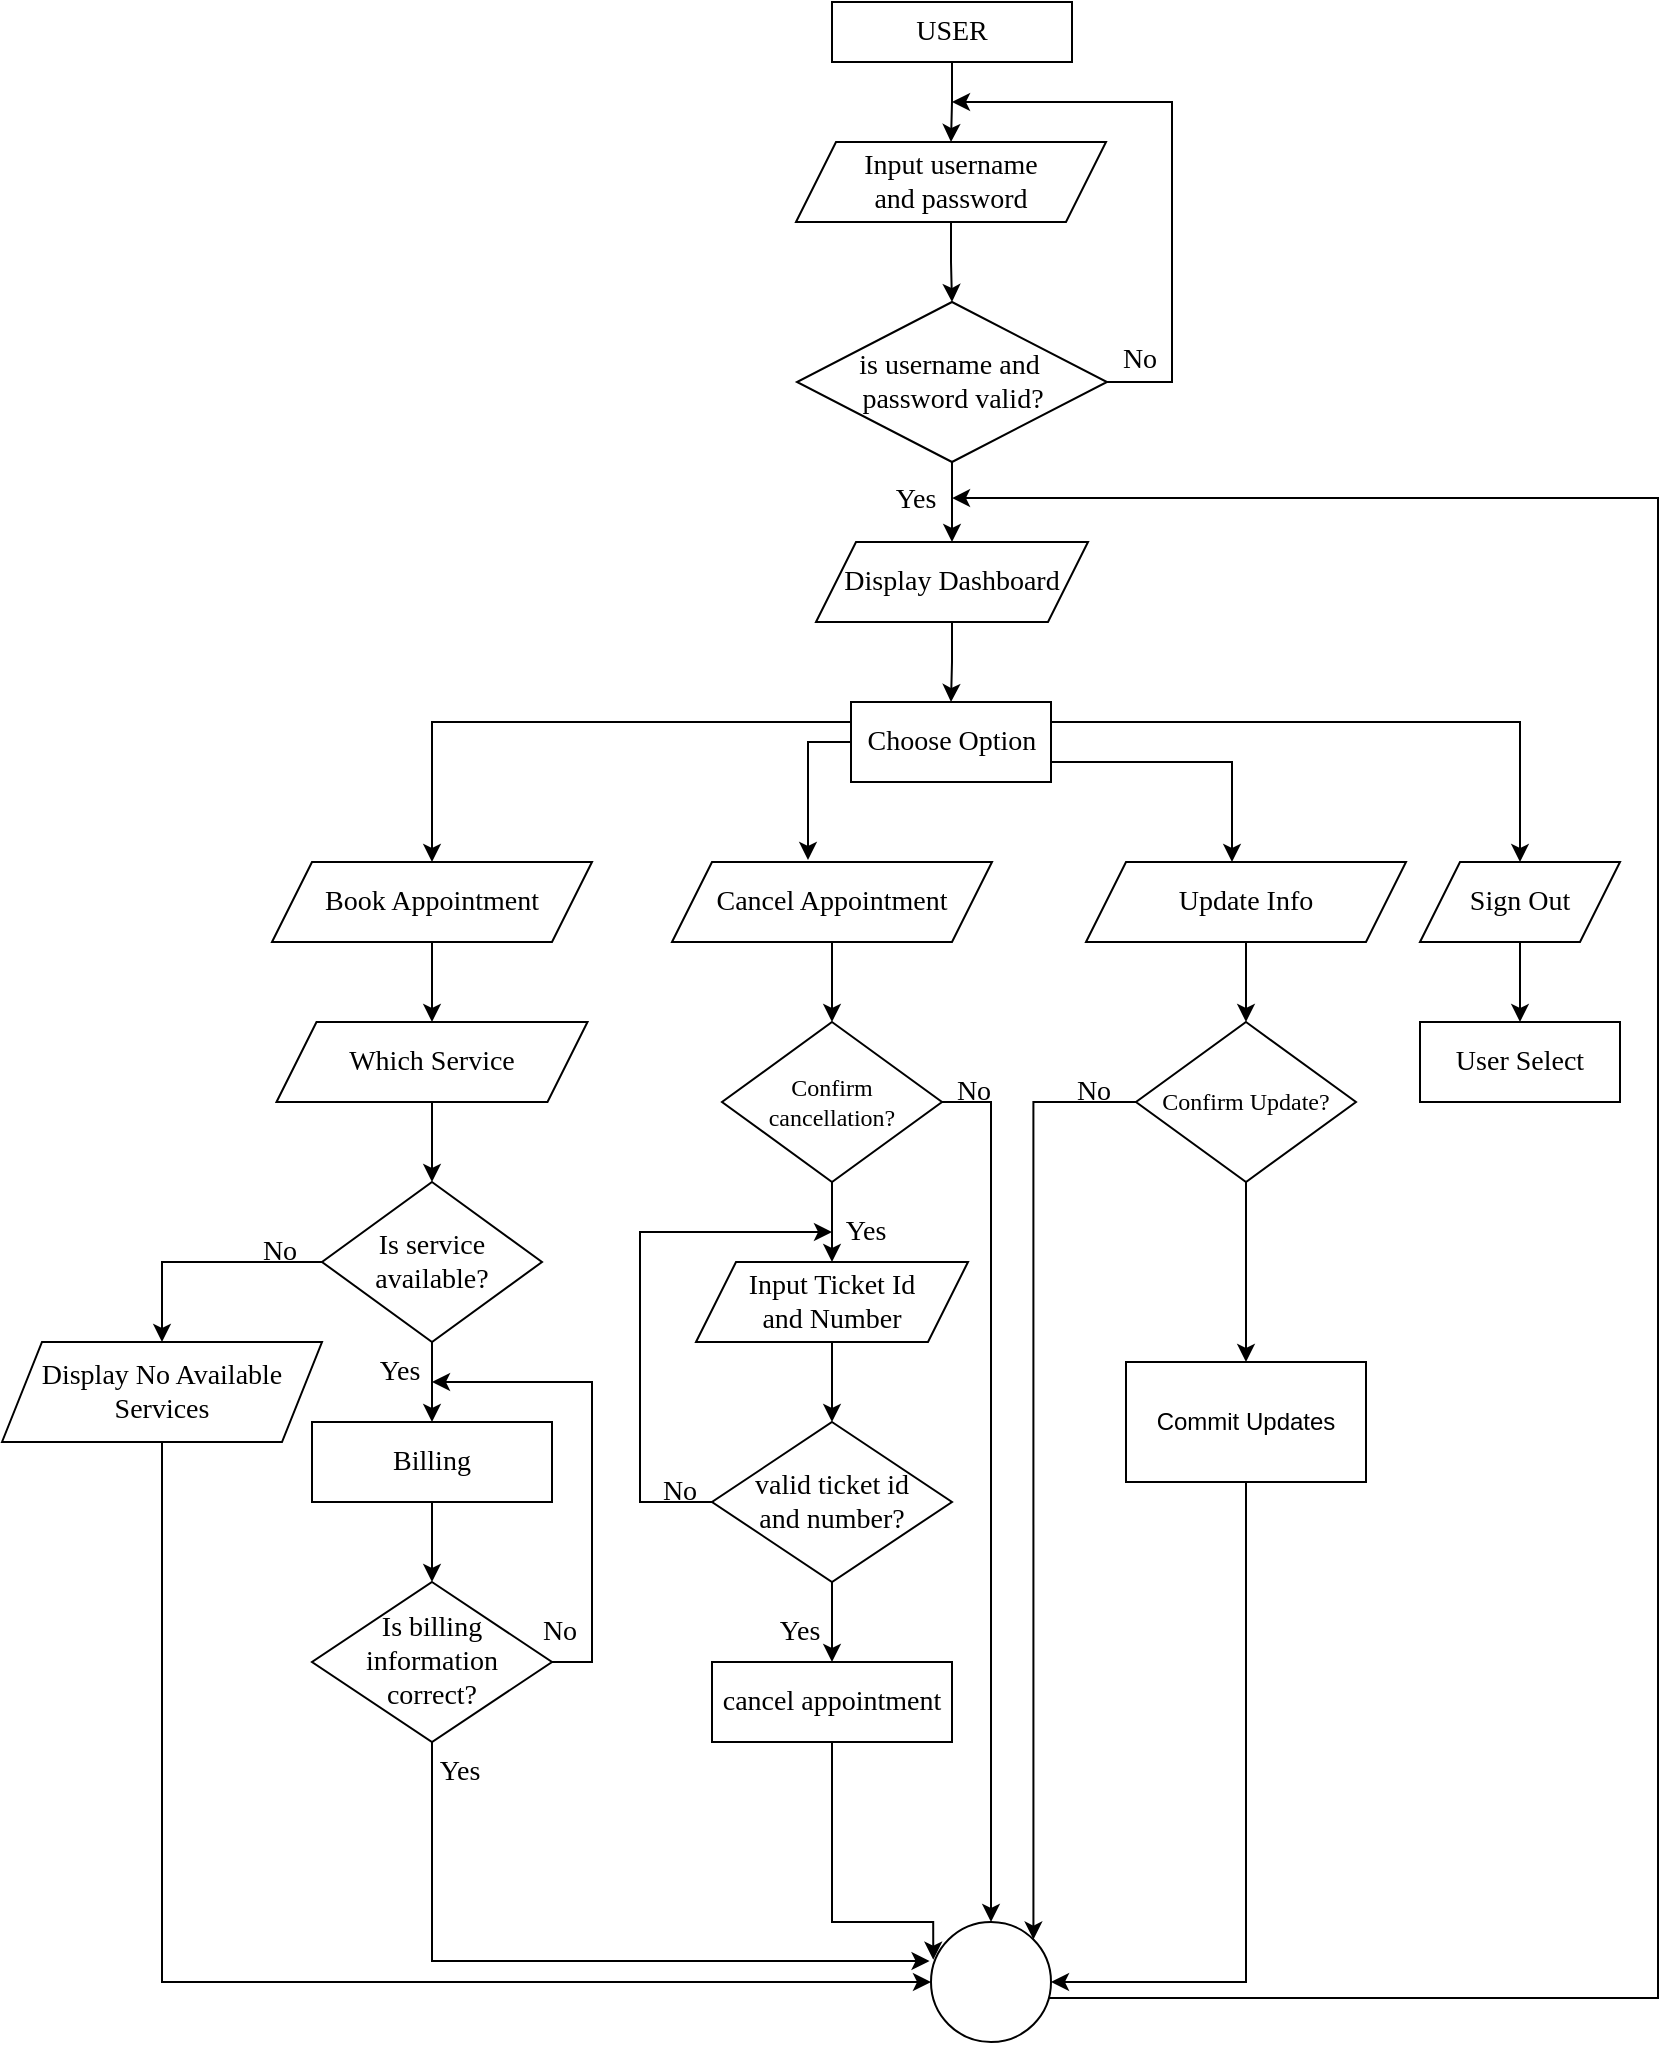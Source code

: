 <mxfile version="24.4.13" type="device">
  <diagram name="Page-1" id="64H7ds-O1tiJM2KwQSn3">
    <mxGraphModel dx="1434" dy="836" grid="1" gridSize="10" guides="1" tooltips="1" connect="1" arrows="1" fold="1" page="1" pageScale="1" pageWidth="3300" pageHeight="4681" math="0" shadow="0">
      <root>
        <mxCell id="0" />
        <mxCell id="1" parent="0" />
        <mxCell id="QfiI2V1s3sk60cVQoeYj-17" style="edgeStyle=orthogonalEdgeStyle;rounded=0;orthogonalLoop=1;jettySize=auto;html=1;exitX=0.5;exitY=1;exitDx=0;exitDy=0;" parent="1" source="QfiI2V1s3sk60cVQoeYj-1" target="QfiI2V1s3sk60cVQoeYj-11" edge="1">
          <mxGeometry relative="1" as="geometry" />
        </mxCell>
        <mxCell id="QfiI2V1s3sk60cVQoeYj-1" value="USER" style="rounded=0;whiteSpace=wrap;html=1;strokeWidth=1;fontSize=14;fontStyle=0;fontFamily=Times New Roman;horizontal=1;" parent="1" vertex="1">
          <mxGeometry x="696" y="90" width="120" height="30" as="geometry" />
        </mxCell>
        <mxCell id="QfiI2V1s3sk60cVQoeYj-10" style="edgeStyle=orthogonalEdgeStyle;rounded=0;orthogonalLoop=1;jettySize=auto;html=1;exitX=0.5;exitY=1;exitDx=0;exitDy=0;entryX=0.5;entryY=0;entryDx=0;entryDy=0;strokeWidth=1;fontSize=14;fontStyle=0;fontFamily=Times New Roman;horizontal=1;" parent="1" source="QfiI2V1s3sk60cVQoeYj-11" target="QfiI2V1s3sk60cVQoeYj-13" edge="1">
          <mxGeometry relative="1" as="geometry" />
        </mxCell>
        <mxCell id="QfiI2V1s3sk60cVQoeYj-11" value="Input username&lt;br&gt;and password" style="shape=parallelogram;perimeter=parallelogramPerimeter;whiteSpace=wrap;html=1;fixedSize=1;strokeWidth=1;fontSize=14;fontStyle=0;fontFamily=Times New Roman;horizontal=1;" parent="1" vertex="1">
          <mxGeometry x="678" y="160" width="155" height="40" as="geometry" />
        </mxCell>
        <mxCell id="YCltPewqTMJePzviMtdK-2" style="edgeStyle=orthogonalEdgeStyle;rounded=0;orthogonalLoop=1;jettySize=auto;html=1;exitX=0.5;exitY=1;exitDx=0;exitDy=0;" parent="1" source="QfiI2V1s3sk60cVQoeYj-13" target="YCltPewqTMJePzviMtdK-1" edge="1">
          <mxGeometry relative="1" as="geometry" />
        </mxCell>
        <mxCell id="YCltPewqTMJePzviMtdK-51" style="edgeStyle=orthogonalEdgeStyle;rounded=0;orthogonalLoop=1;jettySize=auto;html=1;exitX=1;exitY=0.5;exitDx=0;exitDy=0;" parent="1" source="QfiI2V1s3sk60cVQoeYj-13" edge="1">
          <mxGeometry relative="1" as="geometry">
            <mxPoint x="756" y="140" as="targetPoint" />
            <Array as="points">
              <mxPoint x="866" y="280" />
              <mxPoint x="866" y="140" />
            </Array>
          </mxGeometry>
        </mxCell>
        <mxCell id="QfiI2V1s3sk60cVQoeYj-13" value="is username and&amp;nbsp;&lt;br&gt;password valid?" style="rhombus;whiteSpace=wrap;html=1;strokeWidth=1;fontSize=14;fontStyle=0;fontFamily=Times New Roman;horizontal=1;" parent="1" vertex="1">
          <mxGeometry x="678.5" y="240" width="155" height="80" as="geometry" />
        </mxCell>
        <mxCell id="QfiI2V1s3sk60cVQoeYj-15" value="&lt;span style=&quot;font-size: 14px;&quot;&gt;Yes&lt;/span&gt;" style="text;html=1;align=center;verticalAlign=middle;whiteSpace=wrap;rounded=0;fontSize=14;strokeWidth=1;fontStyle=0;fontFamily=Times New Roman;horizontal=1;" parent="1" vertex="1">
          <mxGeometry x="708" y="324" width="60" height="30" as="geometry" />
        </mxCell>
        <mxCell id="QfiI2V1s3sk60cVQoeYj-16" value="&lt;span style=&quot;font-size: 14px;&quot;&gt;No&lt;/span&gt;" style="text;html=1;align=center;verticalAlign=middle;whiteSpace=wrap;rounded=0;strokeWidth=1;fontSize=14;fontStyle=0;fontFamily=Times New Roman;horizontal=1;" parent="1" vertex="1">
          <mxGeometry x="820" y="254" width="60" height="30" as="geometry" />
        </mxCell>
        <mxCell id="YCltPewqTMJePzviMtdK-4" style="edgeStyle=orthogonalEdgeStyle;rounded=0;orthogonalLoop=1;jettySize=auto;html=1;exitX=0.5;exitY=1;exitDx=0;exitDy=0;entryX=0.5;entryY=0;entryDx=0;entryDy=0;" parent="1" source="YCltPewqTMJePzviMtdK-1" target="YCltPewqTMJePzviMtdK-3" edge="1">
          <mxGeometry relative="1" as="geometry" />
        </mxCell>
        <mxCell id="YCltPewqTMJePzviMtdK-1" value="Display Dashboard" style="shape=parallelogram;perimeter=parallelogramPerimeter;whiteSpace=wrap;html=1;fixedSize=1;strokeWidth=1;fontSize=14;fontStyle=0;fontFamily=Times New Roman;horizontal=1;" parent="1" vertex="1">
          <mxGeometry x="688" y="360" width="136" height="40" as="geometry" />
        </mxCell>
        <mxCell id="YCltPewqTMJePzviMtdK-40" style="edgeStyle=orthogonalEdgeStyle;rounded=0;orthogonalLoop=1;jettySize=auto;html=1;exitX=0;exitY=0.25;exitDx=0;exitDy=0;entryX=0.5;entryY=0;entryDx=0;entryDy=0;" parent="1" source="YCltPewqTMJePzviMtdK-3" target="YCltPewqTMJePzviMtdK-6" edge="1">
          <mxGeometry relative="1" as="geometry" />
        </mxCell>
        <mxCell id="YCltPewqTMJePzviMtdK-45" style="edgeStyle=orthogonalEdgeStyle;rounded=0;orthogonalLoop=1;jettySize=auto;html=1;exitX=0;exitY=0.5;exitDx=0;exitDy=0;entryX=0.425;entryY=-0.025;entryDx=0;entryDy=0;entryPerimeter=0;" parent="1" source="YCltPewqTMJePzviMtdK-3" target="YCltPewqTMJePzviMtdK-7" edge="1">
          <mxGeometry relative="1" as="geometry" />
        </mxCell>
        <mxCell id="YCltPewqTMJePzviMtdK-47" style="edgeStyle=orthogonalEdgeStyle;rounded=0;orthogonalLoop=1;jettySize=auto;html=1;exitX=0.25;exitY=1;exitDx=0;exitDy=0;" parent="1" source="YCltPewqTMJePzviMtdK-3" target="YCltPewqTMJePzviMtdK-8" edge="1">
          <mxGeometry relative="1" as="geometry">
            <Array as="points">
              <mxPoint x="729" y="470" />
              <mxPoint x="896" y="470" />
            </Array>
          </mxGeometry>
        </mxCell>
        <mxCell id="YCltPewqTMJePzviMtdK-52" style="edgeStyle=orthogonalEdgeStyle;rounded=0;orthogonalLoop=1;jettySize=auto;html=1;exitX=1;exitY=0.25;exitDx=0;exitDy=0;entryX=0.5;entryY=0;entryDx=0;entryDy=0;" parent="1" source="YCltPewqTMJePzviMtdK-3" target="YCltPewqTMJePzviMtdK-10" edge="1">
          <mxGeometry relative="1" as="geometry" />
        </mxCell>
        <mxCell id="YCltPewqTMJePzviMtdK-3" value="Choose Option" style="rounded=0;whiteSpace=wrap;html=1;strokeWidth=1;fontSize=14;fontStyle=0;fontFamily=Times New Roman;horizontal=1;" parent="1" vertex="1">
          <mxGeometry x="705.5" y="440" width="100" height="40" as="geometry" />
        </mxCell>
        <mxCell id="YCltPewqTMJePzviMtdK-6" value="Book Appointment" style="shape=parallelogram;perimeter=parallelogramPerimeter;whiteSpace=wrap;html=1;fixedSize=1;strokeWidth=1;fontSize=14;fontStyle=0;fontFamily=Times New Roman;horizontal=1;" parent="1" vertex="1">
          <mxGeometry x="416" y="520" width="160" height="40" as="geometry" />
        </mxCell>
        <mxCell id="YCltPewqTMJePzviMtdK-71" style="edgeStyle=orthogonalEdgeStyle;rounded=0;orthogonalLoop=1;jettySize=auto;html=1;exitX=0.5;exitY=1;exitDx=0;exitDy=0;entryX=0.5;entryY=0;entryDx=0;entryDy=0;" parent="1" source="YCltPewqTMJePzviMtdK-7" target="YCltPewqTMJePzviMtdK-68" edge="1">
          <mxGeometry relative="1" as="geometry" />
        </mxCell>
        <mxCell id="YCltPewqTMJePzviMtdK-7" value="Cancel Appointment" style="shape=parallelogram;perimeter=parallelogramPerimeter;whiteSpace=wrap;html=1;fixedSize=1;strokeWidth=1;fontSize=14;fontStyle=0;fontFamily=Times New Roman;horizontal=1;" parent="1" vertex="1">
          <mxGeometry x="616" y="520" width="160" height="40" as="geometry" />
        </mxCell>
        <mxCell id="c591IO5QqK6P6vYvlOR9-7" style="edgeStyle=orthogonalEdgeStyle;rounded=0;orthogonalLoop=1;jettySize=auto;html=1;exitX=0.5;exitY=1;exitDx=0;exitDy=0;entryX=0.5;entryY=0;entryDx=0;entryDy=0;" parent="1" source="YCltPewqTMJePzviMtdK-8" target="c591IO5QqK6P6vYvlOR9-5" edge="1">
          <mxGeometry relative="1" as="geometry" />
        </mxCell>
        <mxCell id="YCltPewqTMJePzviMtdK-8" value="Update Info" style="shape=parallelogram;perimeter=parallelogramPerimeter;whiteSpace=wrap;html=1;fixedSize=1;strokeWidth=1;fontSize=14;fontStyle=0;fontFamily=Times New Roman;horizontal=1;" parent="1" vertex="1">
          <mxGeometry x="823" y="520" width="160" height="40" as="geometry" />
        </mxCell>
        <mxCell id="YCltPewqTMJePzviMtdK-27" value="" style="edgeStyle=orthogonalEdgeStyle;rounded=0;orthogonalLoop=1;jettySize=auto;html=1;" parent="1" source="YCltPewqTMJePzviMtdK-10" target="YCltPewqTMJePzviMtdK-26" edge="1">
          <mxGeometry relative="1" as="geometry" />
        </mxCell>
        <mxCell id="YCltPewqTMJePzviMtdK-10" value="Sign Out" style="shape=parallelogram;perimeter=parallelogramPerimeter;whiteSpace=wrap;html=1;fixedSize=1;strokeWidth=1;fontSize=14;fontStyle=0;fontFamily=Times New Roman;horizontal=1;" parent="1" vertex="1">
          <mxGeometry x="990" y="520" width="100" height="40" as="geometry" />
        </mxCell>
        <mxCell id="YCltPewqTMJePzviMtdK-12" style="edgeStyle=orthogonalEdgeStyle;rounded=0;orthogonalLoop=1;jettySize=auto;html=1;entryX=0.5;entryY=0;entryDx=0;entryDy=0;" parent="1" source="YCltPewqTMJePzviMtdK-6" target="YCltPewqTMJePzviMtdK-11" edge="1">
          <mxGeometry relative="1" as="geometry" />
        </mxCell>
        <mxCell id="YCltPewqTMJePzviMtdK-55" style="edgeStyle=orthogonalEdgeStyle;rounded=0;orthogonalLoop=1;jettySize=auto;html=1;exitX=0.5;exitY=1;exitDx=0;exitDy=0;" parent="1" source="YCltPewqTMJePzviMtdK-11" target="YCltPewqTMJePzviMtdK-53" edge="1">
          <mxGeometry relative="1" as="geometry" />
        </mxCell>
        <mxCell id="YCltPewqTMJePzviMtdK-11" value="Which Service" style="shape=parallelogram;perimeter=parallelogramPerimeter;whiteSpace=wrap;html=1;fixedSize=1;strokeWidth=1;fontSize=14;fontStyle=0;fontFamily=Times New Roman;horizontal=1;" parent="1" vertex="1">
          <mxGeometry x="418.25" y="600" width="155.5" height="40" as="geometry" />
        </mxCell>
        <mxCell id="YCltPewqTMJePzviMtdK-26" value="User Select" style="whiteSpace=wrap;html=1;fontSize=14;fontFamily=Times New Roman;strokeWidth=1;fontStyle=0;" parent="1" vertex="1">
          <mxGeometry x="990" y="600" width="100" height="40" as="geometry" />
        </mxCell>
        <mxCell id="RBnNWwh6kdtUnBW50NcT-1" style="edgeStyle=orthogonalEdgeStyle;rounded=0;orthogonalLoop=1;jettySize=auto;html=1;exitX=0.942;exitY=0.733;exitDx=0;exitDy=0;exitPerimeter=0;" edge="1" parent="1">
          <mxGeometry relative="1" as="geometry">
            <mxPoint x="756" y="338.01" as="targetPoint" />
            <mxPoint x="798.02" y="1091.99" as="sourcePoint" />
            <Array as="points">
              <mxPoint x="798" y="1088.01" />
              <mxPoint x="1109" y="1088.01" />
            </Array>
          </mxGeometry>
        </mxCell>
        <mxCell id="YCltPewqTMJePzviMtdK-30" value="" style="ellipse;whiteSpace=wrap;html=1;aspect=fixed;" parent="1" vertex="1">
          <mxGeometry x="745.5" y="1050" width="60" height="60" as="geometry" />
        </mxCell>
        <mxCell id="YCltPewqTMJePzviMtdK-57" style="edgeStyle=orthogonalEdgeStyle;rounded=0;orthogonalLoop=1;jettySize=auto;html=1;exitX=0;exitY=0.5;exitDx=0;exitDy=0;entryX=0.5;entryY=0;entryDx=0;entryDy=0;" parent="1" source="YCltPewqTMJePzviMtdK-53" target="YCltPewqTMJePzviMtdK-56" edge="1">
          <mxGeometry relative="1" as="geometry">
            <Array as="points">
              <mxPoint x="441" y="720" />
              <mxPoint x="361" y="720" />
            </Array>
          </mxGeometry>
        </mxCell>
        <mxCell id="YCltPewqTMJePzviMtdK-60" value="" style="edgeStyle=orthogonalEdgeStyle;rounded=0;orthogonalLoop=1;jettySize=auto;html=1;" parent="1" source="YCltPewqTMJePzviMtdK-53" target="YCltPewqTMJePzviMtdK-59" edge="1">
          <mxGeometry relative="1" as="geometry" />
        </mxCell>
        <mxCell id="YCltPewqTMJePzviMtdK-53" value="Is service available?" style="rhombus;whiteSpace=wrap;html=1;strokeWidth=1;fontSize=14;fontStyle=0;fontFamily=Times New Roman;horizontal=1;" parent="1" vertex="1">
          <mxGeometry x="441" y="680" width="110" height="80" as="geometry" />
        </mxCell>
        <mxCell id="YCltPewqTMJePzviMtdK-58" style="edgeStyle=orthogonalEdgeStyle;rounded=0;orthogonalLoop=1;jettySize=auto;html=1;exitX=0.5;exitY=1;exitDx=0;exitDy=0;entryX=0;entryY=0.5;entryDx=0;entryDy=0;" parent="1" source="YCltPewqTMJePzviMtdK-56" target="YCltPewqTMJePzviMtdK-30" edge="1">
          <mxGeometry relative="1" as="geometry" />
        </mxCell>
        <mxCell id="YCltPewqTMJePzviMtdK-56" value="Display No Available&lt;br style=&quot;font-size: 14px;&quot;&gt;Services" style="shape=parallelogram;perimeter=parallelogramPerimeter;whiteSpace=wrap;html=1;fixedSize=1;strokeWidth=1;fontSize=14;fontStyle=0;fontFamily=Times New Roman;horizontal=1;" parent="1" vertex="1">
          <mxGeometry x="281" y="760" width="160" height="50" as="geometry" />
        </mxCell>
        <mxCell id="YCltPewqTMJePzviMtdK-62" value="" style="edgeStyle=orthogonalEdgeStyle;rounded=0;orthogonalLoop=1;jettySize=auto;html=1;" parent="1" source="YCltPewqTMJePzviMtdK-59" target="YCltPewqTMJePzviMtdK-61" edge="1">
          <mxGeometry relative="1" as="geometry" />
        </mxCell>
        <mxCell id="YCltPewqTMJePzviMtdK-59" value="Billing" style="whiteSpace=wrap;html=1;fontSize=14;fontFamily=Times New Roman;strokeWidth=1;fontStyle=0;" parent="1" vertex="1">
          <mxGeometry x="436" y="800" width="120" height="40" as="geometry" />
        </mxCell>
        <mxCell id="YCltPewqTMJePzviMtdK-64" style="edgeStyle=orthogonalEdgeStyle;rounded=0;orthogonalLoop=1;jettySize=auto;html=1;exitX=0.5;exitY=1;exitDx=0;exitDy=0;entryX=-0.012;entryY=0.325;entryDx=0;entryDy=0;entryPerimeter=0;" parent="1" source="YCltPewqTMJePzviMtdK-61" target="YCltPewqTMJePzviMtdK-30" edge="1">
          <mxGeometry relative="1" as="geometry" />
        </mxCell>
        <mxCell id="YCltPewqTMJePzviMtdK-65" style="edgeStyle=orthogonalEdgeStyle;rounded=0;orthogonalLoop=1;jettySize=auto;html=1;exitX=1;exitY=0.5;exitDx=0;exitDy=0;" parent="1" source="YCltPewqTMJePzviMtdK-61" edge="1">
          <mxGeometry relative="1" as="geometry">
            <mxPoint x="496" y="780" as="targetPoint" />
            <Array as="points">
              <mxPoint x="576" y="920" />
              <mxPoint x="576" y="780" />
            </Array>
          </mxGeometry>
        </mxCell>
        <mxCell id="YCltPewqTMJePzviMtdK-61" value="Is billing information &lt;br&gt;correct?" style="rhombus;whiteSpace=wrap;html=1;fontSize=14;fontFamily=Times New Roman;strokeWidth=1;fontStyle=0;" parent="1" vertex="1">
          <mxGeometry x="436" y="880" width="120" height="80" as="geometry" />
        </mxCell>
        <mxCell id="YCltPewqTMJePzviMtdK-66" value="&lt;span style=&quot;font-size: 14px;&quot;&gt;Yes&lt;/span&gt;" style="text;html=1;align=center;verticalAlign=middle;whiteSpace=wrap;rounded=0;fontSize=14;strokeWidth=1;fontStyle=0;fontFamily=Times New Roman;horizontal=1;" parent="1" vertex="1">
          <mxGeometry x="480" y="960" width="60" height="30" as="geometry" />
        </mxCell>
        <mxCell id="YCltPewqTMJePzviMtdK-67" value="&lt;span style=&quot;font-size: 14px;&quot;&gt;No&lt;/span&gt;" style="text;html=1;align=center;verticalAlign=middle;whiteSpace=wrap;rounded=0;strokeWidth=1;fontSize=14;fontStyle=0;fontFamily=Times New Roman;horizontal=1;" parent="1" vertex="1">
          <mxGeometry x="530" y="890" width="60" height="30" as="geometry" />
        </mxCell>
        <mxCell id="YCltPewqTMJePzviMtdK-82" style="edgeStyle=orthogonalEdgeStyle;rounded=0;orthogonalLoop=1;jettySize=auto;html=1;exitX=0.5;exitY=1;exitDx=0;exitDy=0;entryX=0.5;entryY=0;entryDx=0;entryDy=0;" parent="1" source="YCltPewqTMJePzviMtdK-68" target="YCltPewqTMJePzviMtdK-75" edge="1">
          <mxGeometry relative="1" as="geometry" />
        </mxCell>
        <mxCell id="YCltPewqTMJePzviMtdK-85" style="edgeStyle=orthogonalEdgeStyle;rounded=0;orthogonalLoop=1;jettySize=auto;html=1;exitX=1;exitY=0.5;exitDx=0;exitDy=0;entryX=0.5;entryY=0;entryDx=0;entryDy=0;" parent="1" source="YCltPewqTMJePzviMtdK-68" target="YCltPewqTMJePzviMtdK-30" edge="1">
          <mxGeometry relative="1" as="geometry" />
        </mxCell>
        <mxCell id="YCltPewqTMJePzviMtdK-68" value="&lt;font face=&quot;Times New Roman&quot;&gt;Confirm &lt;br&gt;cancellation?&lt;/font&gt;" style="rhombus;whiteSpace=wrap;html=1;" parent="1" vertex="1">
          <mxGeometry x="641" y="600" width="110" height="80" as="geometry" />
        </mxCell>
        <mxCell id="YCltPewqTMJePzviMtdK-69" value="&lt;span style=&quot;font-size: 14px;&quot;&gt;Yes&lt;/span&gt;" style="text;html=1;align=center;verticalAlign=middle;whiteSpace=wrap;rounded=0;fontSize=14;strokeWidth=1;fontStyle=0;fontFamily=Times New Roman;horizontal=1;" parent="1" vertex="1">
          <mxGeometry x="450" y="760" width="60" height="30" as="geometry" />
        </mxCell>
        <mxCell id="YCltPewqTMJePzviMtdK-70" value="&lt;span style=&quot;font-size: 14px;&quot;&gt;No&lt;/span&gt;" style="text;html=1;align=center;verticalAlign=middle;whiteSpace=wrap;rounded=0;strokeWidth=1;fontSize=14;fontStyle=0;fontFamily=Times New Roman;horizontal=1;" parent="1" vertex="1">
          <mxGeometry x="390" y="700" width="60" height="30" as="geometry" />
        </mxCell>
        <mxCell id="YCltPewqTMJePzviMtdK-77" value="" style="edgeStyle=orthogonalEdgeStyle;rounded=0;orthogonalLoop=1;jettySize=auto;html=1;" parent="1" source="YCltPewqTMJePzviMtdK-75" target="YCltPewqTMJePzviMtdK-76" edge="1">
          <mxGeometry relative="1" as="geometry" />
        </mxCell>
        <mxCell id="YCltPewqTMJePzviMtdK-75" value="Input Ticket Id&lt;br&gt;and Number" style="shape=parallelogram;perimeter=parallelogramPerimeter;whiteSpace=wrap;html=1;fixedSize=1;strokeWidth=1;fontSize=14;fontStyle=0;fontFamily=Times New Roman;horizontal=1;" parent="1" vertex="1">
          <mxGeometry x="628" y="720" width="136" height="40" as="geometry" />
        </mxCell>
        <mxCell id="YCltPewqTMJePzviMtdK-79" value="" style="edgeStyle=orthogonalEdgeStyle;rounded=0;orthogonalLoop=1;jettySize=auto;html=1;" parent="1" source="YCltPewqTMJePzviMtdK-76" target="YCltPewqTMJePzviMtdK-78" edge="1">
          <mxGeometry relative="1" as="geometry" />
        </mxCell>
        <mxCell id="YCltPewqTMJePzviMtdK-89" style="edgeStyle=orthogonalEdgeStyle;rounded=0;orthogonalLoop=1;jettySize=auto;html=1;exitX=0;exitY=0.5;exitDx=0;exitDy=0;entryX=0;entryY=0.5;entryDx=0;entryDy=0;" parent="1" source="YCltPewqTMJePzviMtdK-76" target="YCltPewqTMJePzviMtdK-83" edge="1">
          <mxGeometry relative="1" as="geometry">
            <Array as="points">
              <mxPoint x="600" y="840" />
              <mxPoint x="600" y="705" />
            </Array>
          </mxGeometry>
        </mxCell>
        <mxCell id="YCltPewqTMJePzviMtdK-76" value="valid ticket id&lt;br&gt;and number?" style="rhombus;whiteSpace=wrap;html=1;fontSize=14;fontFamily=Times New Roman;strokeWidth=1;fontStyle=0;" parent="1" vertex="1">
          <mxGeometry x="636" y="800" width="120" height="80" as="geometry" />
        </mxCell>
        <mxCell id="YCltPewqTMJePzviMtdK-81" style="edgeStyle=orthogonalEdgeStyle;rounded=0;orthogonalLoop=1;jettySize=auto;html=1;exitX=0.5;exitY=1;exitDx=0;exitDy=0;entryX=0.019;entryY=0.314;entryDx=0;entryDy=0;entryPerimeter=0;" parent="1" source="YCltPewqTMJePzviMtdK-78" target="YCltPewqTMJePzviMtdK-30" edge="1">
          <mxGeometry relative="1" as="geometry">
            <Array as="points">
              <mxPoint x="696" y="1050" />
              <mxPoint x="747" y="1050" />
            </Array>
          </mxGeometry>
        </mxCell>
        <mxCell id="YCltPewqTMJePzviMtdK-78" value="cancel appointment" style="whiteSpace=wrap;html=1;fontSize=14;fontFamily=Times New Roman;strokeWidth=1;fontStyle=0;" parent="1" vertex="1">
          <mxGeometry x="636" y="920" width="120" height="40" as="geometry" />
        </mxCell>
        <mxCell id="YCltPewqTMJePzviMtdK-83" value="&lt;span style=&quot;font-size: 14px;&quot;&gt;Yes&lt;/span&gt;" style="text;html=1;align=center;verticalAlign=middle;whiteSpace=wrap;rounded=0;fontSize=14;strokeWidth=1;fontStyle=0;fontFamily=Times New Roman;horizontal=1;" parent="1" vertex="1">
          <mxGeometry x="696" y="690" width="34" height="30" as="geometry" />
        </mxCell>
        <mxCell id="YCltPewqTMJePzviMtdK-84" value="&lt;span style=&quot;font-size: 14px;&quot;&gt;No&lt;/span&gt;" style="text;html=1;align=center;verticalAlign=middle;whiteSpace=wrap;rounded=0;strokeWidth=1;fontSize=14;fontStyle=0;fontFamily=Times New Roman;horizontal=1;" parent="1" vertex="1">
          <mxGeometry x="737" y="620" width="60" height="30" as="geometry" />
        </mxCell>
        <mxCell id="YCltPewqTMJePzviMtdK-86" value="&lt;span style=&quot;font-size: 14px;&quot;&gt;Yes&lt;/span&gt;" style="text;html=1;align=center;verticalAlign=middle;whiteSpace=wrap;rounded=0;fontSize=14;strokeWidth=1;fontStyle=0;fontFamily=Times New Roman;horizontal=1;" parent="1" vertex="1">
          <mxGeometry x="650" y="890" width="60" height="30" as="geometry" />
        </mxCell>
        <mxCell id="YCltPewqTMJePzviMtdK-87" value="&lt;span style=&quot;font-size: 14px;&quot;&gt;No&lt;/span&gt;" style="text;html=1;align=center;verticalAlign=middle;whiteSpace=wrap;rounded=0;strokeWidth=1;fontSize=14;fontStyle=0;fontFamily=Times New Roman;horizontal=1;" parent="1" vertex="1">
          <mxGeometry x="590" y="820" width="60" height="30" as="geometry" />
        </mxCell>
        <mxCell id="c591IO5QqK6P6vYvlOR9-10" style="edgeStyle=orthogonalEdgeStyle;rounded=0;orthogonalLoop=1;jettySize=auto;html=1;entryX=1;entryY=0;entryDx=0;entryDy=0;" parent="1" source="c591IO5QqK6P6vYvlOR9-5" target="YCltPewqTMJePzviMtdK-30" edge="1">
          <mxGeometry relative="1" as="geometry" />
        </mxCell>
        <mxCell id="MJdxIkndv24E5r8G3oAP-2" value="" style="edgeStyle=orthogonalEdgeStyle;rounded=0;orthogonalLoop=1;jettySize=auto;html=1;" parent="1" source="c591IO5QqK6P6vYvlOR9-5" target="MJdxIkndv24E5r8G3oAP-1" edge="1">
          <mxGeometry relative="1" as="geometry" />
        </mxCell>
        <mxCell id="c591IO5QqK6P6vYvlOR9-5" value="&lt;font face=&quot;Times New Roman&quot;&gt;Confirm Update?&lt;/font&gt;" style="rhombus;whiteSpace=wrap;html=1;" parent="1" vertex="1">
          <mxGeometry x="848" y="600" width="110" height="80" as="geometry" />
        </mxCell>
        <mxCell id="c591IO5QqK6P6vYvlOR9-9" value="&lt;span style=&quot;font-size: 14px;&quot;&gt;No&lt;/span&gt;" style="text;html=1;align=center;verticalAlign=middle;whiteSpace=wrap;rounded=0;strokeWidth=1;fontSize=14;fontStyle=0;fontFamily=Times New Roman;horizontal=1;" parent="1" vertex="1">
          <mxGeometry x="797" y="620" width="60" height="30" as="geometry" />
        </mxCell>
        <mxCell id="c591IO5QqK6P6vYvlOR9-18" style="edgeStyle=orthogonalEdgeStyle;rounded=0;orthogonalLoop=1;jettySize=auto;html=1;exitX=0.5;exitY=1;exitDx=0;exitDy=0;entryX=1;entryY=0.5;entryDx=0;entryDy=0;" parent="1" source="MJdxIkndv24E5r8G3oAP-1" target="YCltPewqTMJePzviMtdK-30" edge="1">
          <mxGeometry relative="1" as="geometry">
            <mxPoint x="908" y="1040" as="sourcePoint" />
          </mxGeometry>
        </mxCell>
        <mxCell id="MJdxIkndv24E5r8G3oAP-1" value="Commit Updates" style="whiteSpace=wrap;html=1;" parent="1" vertex="1">
          <mxGeometry x="843" y="770" width="120" height="60" as="geometry" />
        </mxCell>
      </root>
    </mxGraphModel>
  </diagram>
</mxfile>
